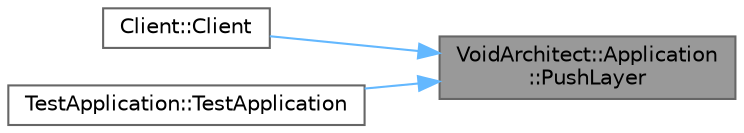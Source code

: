 digraph "VoidArchitect::Application::PushLayer"
{
 // LATEX_PDF_SIZE
  bgcolor="transparent";
  edge [fontname=Helvetica,fontsize=10,labelfontname=Helvetica,labelfontsize=10];
  node [fontname=Helvetica,fontsize=10,shape=box,height=0.2,width=0.4];
  rankdir="RL";
  Node1 [id="Node000001",label="VoidArchitect::Application\l::PushLayer",height=0.2,width=0.4,color="gray40", fillcolor="grey60", style="filled", fontcolor="black",tooltip=" "];
  Node1 -> Node2 [id="edge1_Node000001_Node000002",dir="back",color="steelblue1",style="solid",tooltip=" "];
  Node2 [id="Node000002",label="Client::Client",height=0.2,width=0.4,color="grey40", fillcolor="white", style="filled",URL="$class_client.html#ae51af7aa6b8f591496a8f6a4a87a14bf",tooltip=" "];
  Node1 -> Node3 [id="edge2_Node000001_Node000003",dir="back",color="steelblue1",style="solid",tooltip=" "];
  Node3 [id="Node000003",label="TestApplication::TestApplication",height=0.2,width=0.4,color="grey40", fillcolor="white", style="filled",URL="$class_test_application.html#a25907e98ea5db76b79134e54148cd1fa",tooltip="Constructor - Set up test layer."];
}
